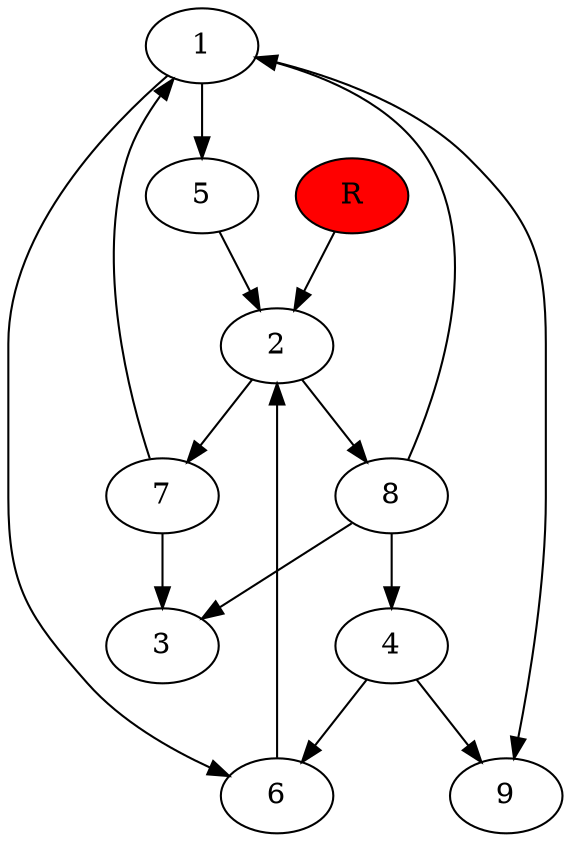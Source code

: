digraph prb32076 {
	1
	2
	3
	4
	5
	6
	7
	8
	R [fillcolor="#ff0000" style=filled]
	1 -> 5
	1 -> 6
	1 -> 9
	2 -> 7
	2 -> 8
	4 -> 6
	4 -> 9
	5 -> 2
	6 -> 2
	7 -> 1
	7 -> 3
	8 -> 1
	8 -> 3
	8 -> 4
	R -> 2
}
